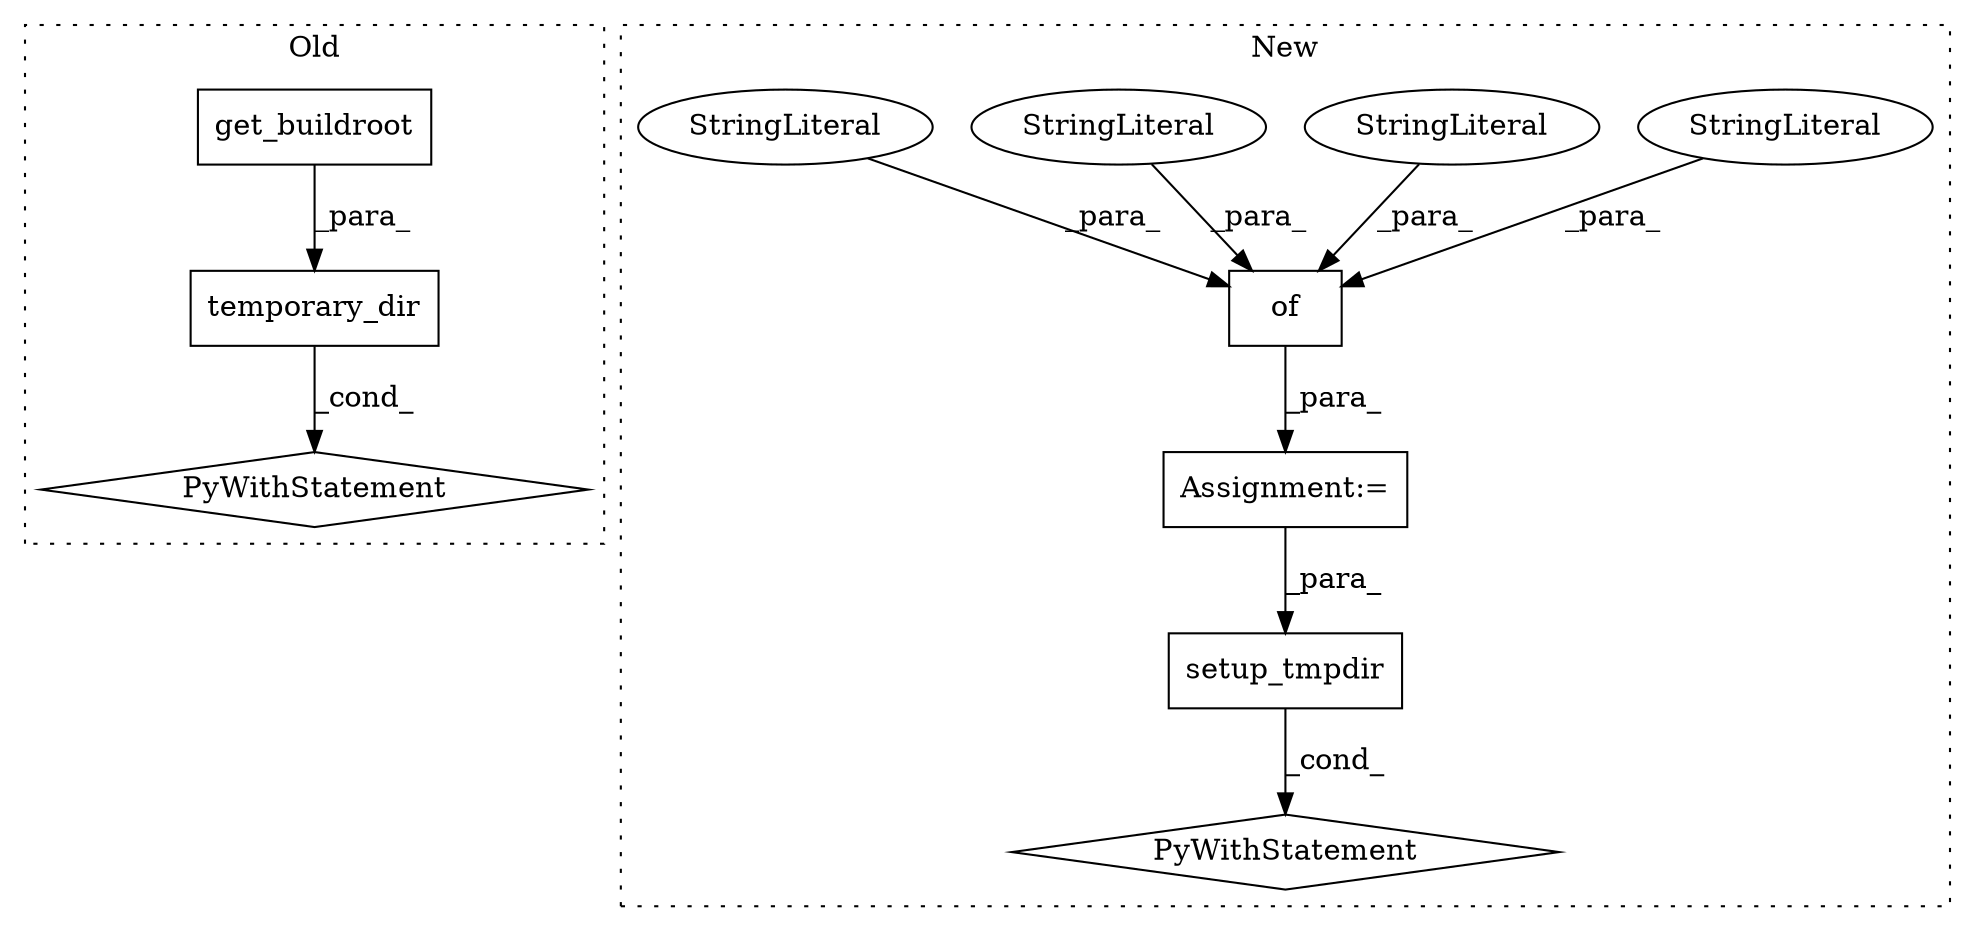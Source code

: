digraph G {
subgraph cluster0 {
1 [label="get_buildroot" a="32" s="483" l="15" shape="box"];
3 [label="temporary_dir" a="32" s="469,498" l="14,1" shape="box"];
8 [label="PyWithStatement" a="104" s="459,499" l="10,2" shape="diamond"];
label = "Old";
style="dotted";
}
subgraph cluster1 {
2 [label="setup_tmpdir" a="32" s="894,914" l="13,1" shape="box"];
4 [label="of" a="32" s="296,872" l="3,1" shape="box"];
5 [label="StringLiteral" a="45" s="664" l="35" shape="ellipse"];
6 [label="StringLiteral" a="45" s="638" l="25" shape="ellipse"];
7 [label="PyWithStatement" a="104" s="879,915" l="10,2" shape="diamond"];
9 [label="StringLiteral" a="45" s="700" l="28" shape="ellipse"];
10 [label="StringLiteral" a="45" s="299" l="26" shape="ellipse"];
11 [label="Assignment:=" a="7" s="291" l="1" shape="box"];
label = "New";
style="dotted";
}
1 -> 3 [label="_para_"];
2 -> 7 [label="_cond_"];
3 -> 8 [label="_cond_"];
4 -> 11 [label="_para_"];
5 -> 4 [label="_para_"];
6 -> 4 [label="_para_"];
9 -> 4 [label="_para_"];
10 -> 4 [label="_para_"];
11 -> 2 [label="_para_"];
}